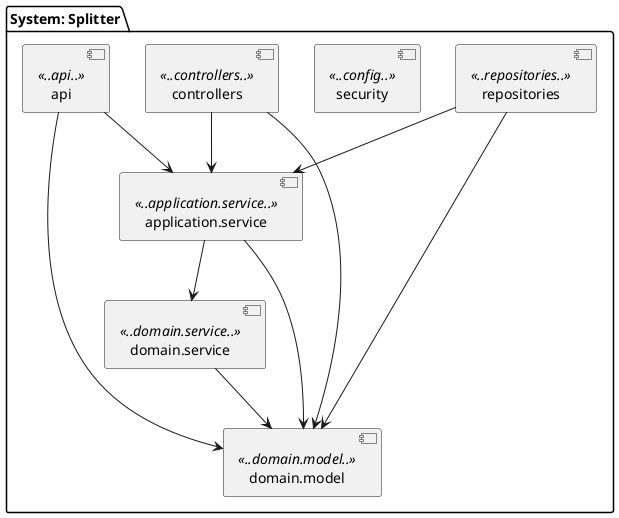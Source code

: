 @startuml
'https://plantuml.com/component-diagram


package "System: Splitter" {

  [application.service] <<..application.service..>>
  [domain.model] <<..domain.model..>>
  [domain.service] <<..domain.service..>>
  [repositories] <<..repositories..>>
  [security] <<..config..>>
  [controllers] <<..controllers..>>
  [api] <<..api..>>
}


[domain.service] --> [domain.model]
[application.service] --> [domain.model]
[controllers] --> [domain.model]
[repositories] --> [domain.model]
[api] --> [domain.model]

[application.service] --> [domain.service]

[controllers] --> [application.service]

[api] --> [application.service]

[repositories] --> [application.service]


@enduml